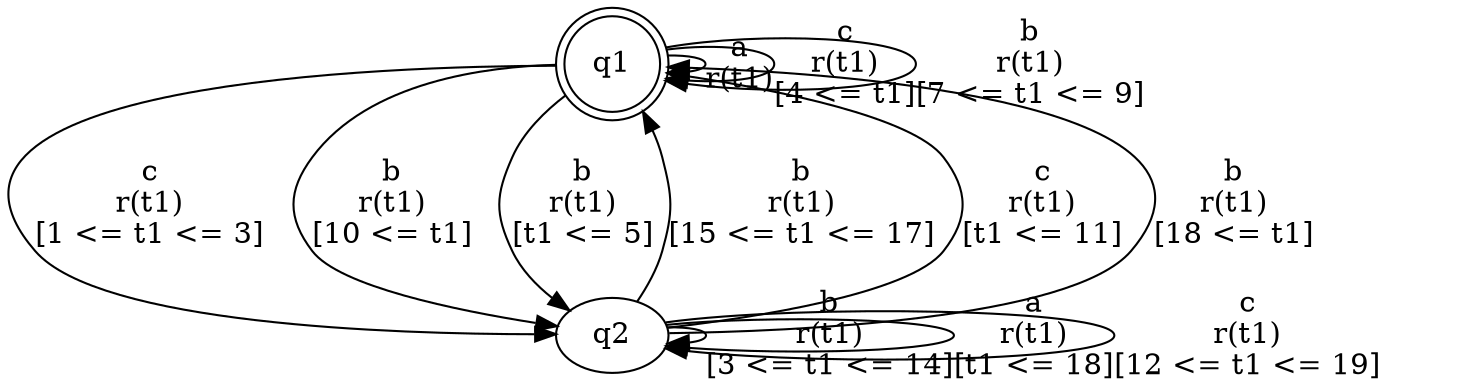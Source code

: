 digraph L {
	qq1[label=q1 shape=doublecircle]
	qq2[label=q2]
	qq1 -> qq1[label="a\nr(t1)\n"]
	qq1 -> qq1[label="c\nr(t1)\n[4 <= t1]"]
	qq1 -> qq1[label="b\nr(t1)\n[7 <= t1 <= 9]"]
	qq1 -> qq2[label="c\nr(t1)\n[1 <= t1 <= 3]"]
	qq2 -> qq1[label="b\nr(t1)\n[15 <= t1 <= 17]"]
	qq2 -> qq1[label="c\nr(t1)\n[t1 <= 11]"]
	qq2 -> qq1[label="b\nr(t1)\n[18 <= t1]"]
	qq2 -> qq2[label="b\nr(t1)\n[3 <= t1 <= 14]"]
	qq2 -> qq2[label="a\nr(t1)\n[t1 <= 18]"]
	qq2 -> qq2[label="c\nr(t1)\n[12 <= t1 <= 19]"]
	qq1 -> qq2[label="b\nr(t1)\n[10 <= t1]"]
	qq1 -> qq2[label="b\nr(t1)\n[t1 <= 5]"]
}
